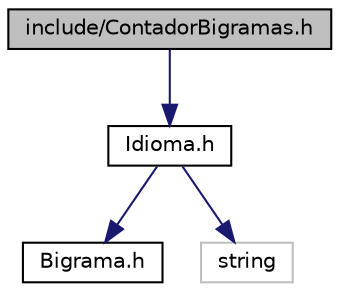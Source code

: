 digraph "include/ContadorBigramas.h"
{
  edge [fontname="Helvetica",fontsize="10",labelfontname="Helvetica",labelfontsize="10"];
  node [fontname="Helvetica",fontsize="10",shape=record];
  Node0 [label="include/ContadorBigramas.h",height=0.2,width=0.4,color="black", fillcolor="grey75", style="filled", fontcolor="black"];
  Node0 -> Node1 [color="midnightblue",fontsize="10",style="solid",fontname="Helvetica"];
  Node1 [label="Idioma.h",height=0.2,width=0.4,color="black", fillcolor="white", style="filled",URL="$Idioma_8h.html"];
  Node1 -> Node2 [color="midnightblue",fontsize="10",style="solid",fontname="Helvetica"];
  Node2 [label="Bigrama.h",height=0.2,width=0.4,color="black", fillcolor="white", style="filled",URL="$Bigrama_8h.html"];
  Node1 -> Node3 [color="midnightblue",fontsize="10",style="solid",fontname="Helvetica"];
  Node3 [label="string",height=0.2,width=0.4,color="grey75", fillcolor="white", style="filled"];
}
